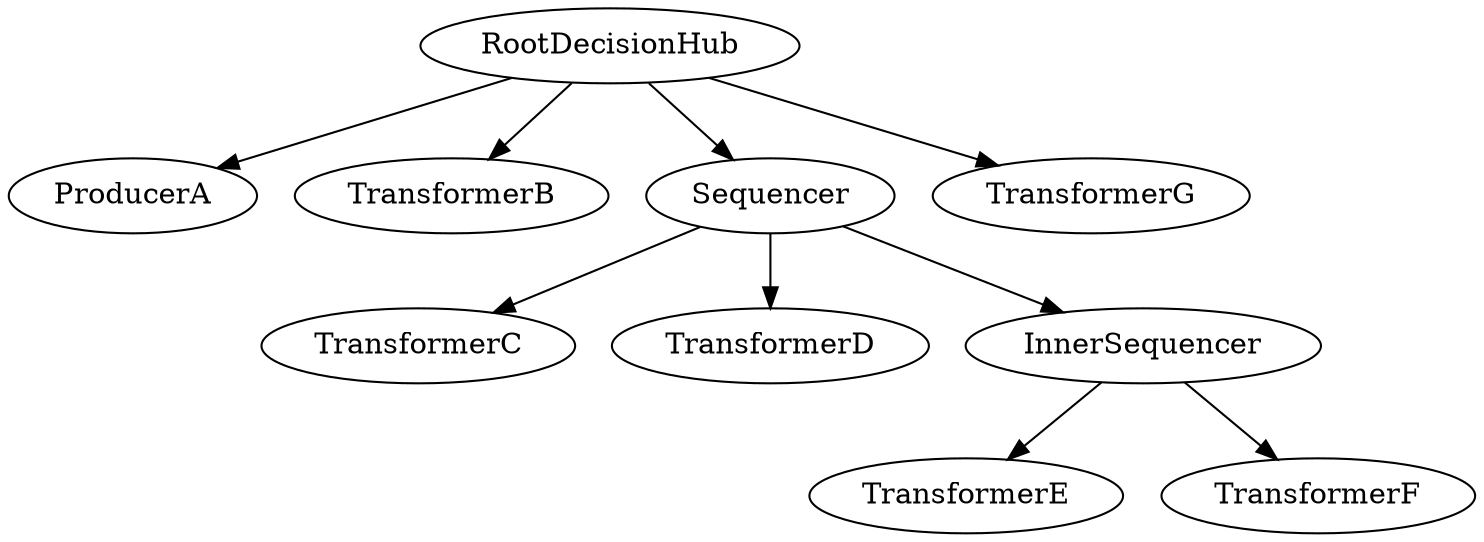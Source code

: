 digraph G {
RootDecisionHub [blocking="", class=DecisionHub, ignoreFilterPassed="", invert="", modeOR="", requireObjects="", sequential="", shortCircuit="", type="", vetoObjects=""];
ProducerA [blocking=False, class=GaudiAlgorithm, ignoreFilterPassed="", invert="", modeOR="", requireObjects="", sequential="", shortCircuit="", type=MicroProducer, vetoObjects=""];
TransformerB [blocking=False, class=GaudiAlgorithm, ignoreFilterPassed="", invert="", modeOR="", requireObjects="", sequential="", shortCircuit="", type=MicroTransformer, vetoObjects=""];
Sequencer [blocking="", class=DecisionHub, ignoreFilterPassed=False, invert=False, modeOR=False, requireObjects="[  ]", sequential=False, shortCircuit=True, type=GaudiSequencer, vetoObjects="[  ]"];
TransformerC [blocking=False, class=GaudiAlgorithm, ignoreFilterPassed="", invert="", modeOR="", requireObjects="", sequential="", shortCircuit="", type=MicroTransformer, vetoObjects=""];
TransformerD [blocking=False, class=GaudiAlgorithm, ignoreFilterPassed="", invert="", modeOR="", requireObjects="", sequential="", shortCircuit="", type=MicroTransformer, vetoObjects=""];
InnerSequencer [blocking="", class=DecisionHub, ignoreFilterPassed=False, invert=False, modeOR=False, requireObjects="[  ]", sequential=False, shortCircuit=True, type=GaudiSequencer, vetoObjects="[  ]"];
TransformerE [blocking=False, class=GaudiAlgorithm, ignoreFilterPassed="", invert="", modeOR="", requireObjects="", sequential="", shortCircuit="", type=MicroTransformer, vetoObjects=""];
TransformerF [blocking=False, class=GaudiAlgorithm, ignoreFilterPassed="", invert="", modeOR="", requireObjects="", sequential="", shortCircuit="", type=MicroTransformer, vetoObjects=""];
TransformerG [blocking=False, class=GaudiAlgorithm, ignoreFilterPassed="", invert="", modeOR="", requireObjects="", sequential="", shortCircuit="", type=MicroTransformer, vetoObjects=""];
RootDecisionHub->ProducerA ;
RootDecisionHub->TransformerB ;
RootDecisionHub->Sequencer ;
RootDecisionHub->TransformerG ;
Sequencer->TransformerC ;
Sequencer->TransformerD ;
Sequencer->InnerSequencer ;
InnerSequencer->TransformerE ;
InnerSequencer->TransformerF ;
}
